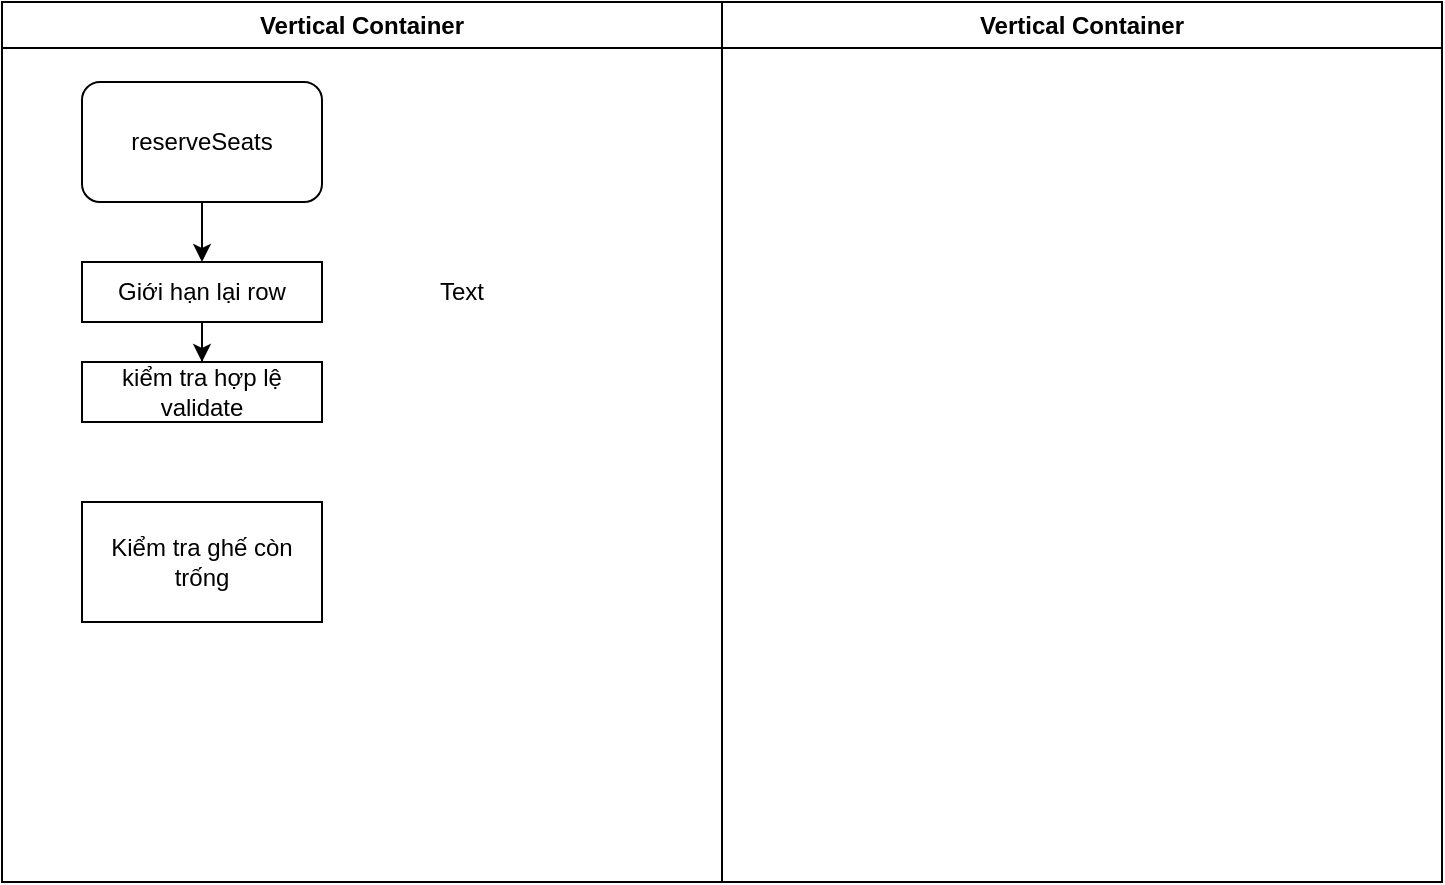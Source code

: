 <mxfile version="26.2.5">
  <diagram id="jhwyZz3eMwzcb240uIb9" name="Trang-1">
    <mxGraphModel dx="1283" dy="527" grid="1" gridSize="10" guides="1" tooltips="1" connect="1" arrows="1" fold="1" page="1" pageScale="1" pageWidth="827" pageHeight="1169" math="0" shadow="0">
      <root>
        <mxCell id="0" />
        <mxCell id="1" parent="0" />
        <mxCell id="iuzjiFI6SogdP5TydPmp-3" value="Vertical Container" style="swimlane;whiteSpace=wrap;html=1;" vertex="1" parent="1">
          <mxGeometry x="110" y="50" width="360" height="440" as="geometry" />
        </mxCell>
        <mxCell id="iuzjiFI6SogdP5TydPmp-10" style="edgeStyle=orthogonalEdgeStyle;rounded=0;orthogonalLoop=1;jettySize=auto;html=1;entryX=0.5;entryY=0;entryDx=0;entryDy=0;" edge="1" parent="iuzjiFI6SogdP5TydPmp-3" source="iuzjiFI6SogdP5TydPmp-2" target="iuzjiFI6SogdP5TydPmp-6">
          <mxGeometry relative="1" as="geometry" />
        </mxCell>
        <mxCell id="iuzjiFI6SogdP5TydPmp-2" value="reserveSeats" style="rounded=1;whiteSpace=wrap;html=1;" vertex="1" parent="iuzjiFI6SogdP5TydPmp-3">
          <mxGeometry x="40" y="40" width="120" height="60" as="geometry" />
        </mxCell>
        <mxCell id="iuzjiFI6SogdP5TydPmp-11" style="edgeStyle=orthogonalEdgeStyle;rounded=0;orthogonalLoop=1;jettySize=auto;html=1;entryX=0.5;entryY=0;entryDx=0;entryDy=0;" edge="1" parent="iuzjiFI6SogdP5TydPmp-3" source="iuzjiFI6SogdP5TydPmp-6" target="iuzjiFI6SogdP5TydPmp-7">
          <mxGeometry relative="1" as="geometry" />
        </mxCell>
        <mxCell id="iuzjiFI6SogdP5TydPmp-6" value="Giới hạn lại row" style="rounded=0;whiteSpace=wrap;html=1;" vertex="1" parent="iuzjiFI6SogdP5TydPmp-3">
          <mxGeometry x="40" y="130" width="120" height="30" as="geometry" />
        </mxCell>
        <mxCell id="iuzjiFI6SogdP5TydPmp-7" value="kiểm tra hợp lệ validate" style="rounded=0;whiteSpace=wrap;html=1;" vertex="1" parent="iuzjiFI6SogdP5TydPmp-3">
          <mxGeometry x="40" y="180" width="120" height="30" as="geometry" />
        </mxCell>
        <mxCell id="iuzjiFI6SogdP5TydPmp-12" value="Kiểm tra ghế còn trống" style="rounded=0;whiteSpace=wrap;html=1;" vertex="1" parent="iuzjiFI6SogdP5TydPmp-3">
          <mxGeometry x="40" y="250" width="120" height="60" as="geometry" />
        </mxCell>
        <mxCell id="iuzjiFI6SogdP5TydPmp-13" value="Text" style="text;html=1;align=center;verticalAlign=middle;whiteSpace=wrap;rounded=0;" vertex="1" parent="iuzjiFI6SogdP5TydPmp-3">
          <mxGeometry x="200" y="130" width="60" height="30" as="geometry" />
        </mxCell>
        <mxCell id="iuzjiFI6SogdP5TydPmp-4" value="Vertical Container" style="swimlane;whiteSpace=wrap;html=1;" vertex="1" parent="1">
          <mxGeometry x="470" y="50" width="360" height="440" as="geometry" />
        </mxCell>
      </root>
    </mxGraphModel>
  </diagram>
</mxfile>
